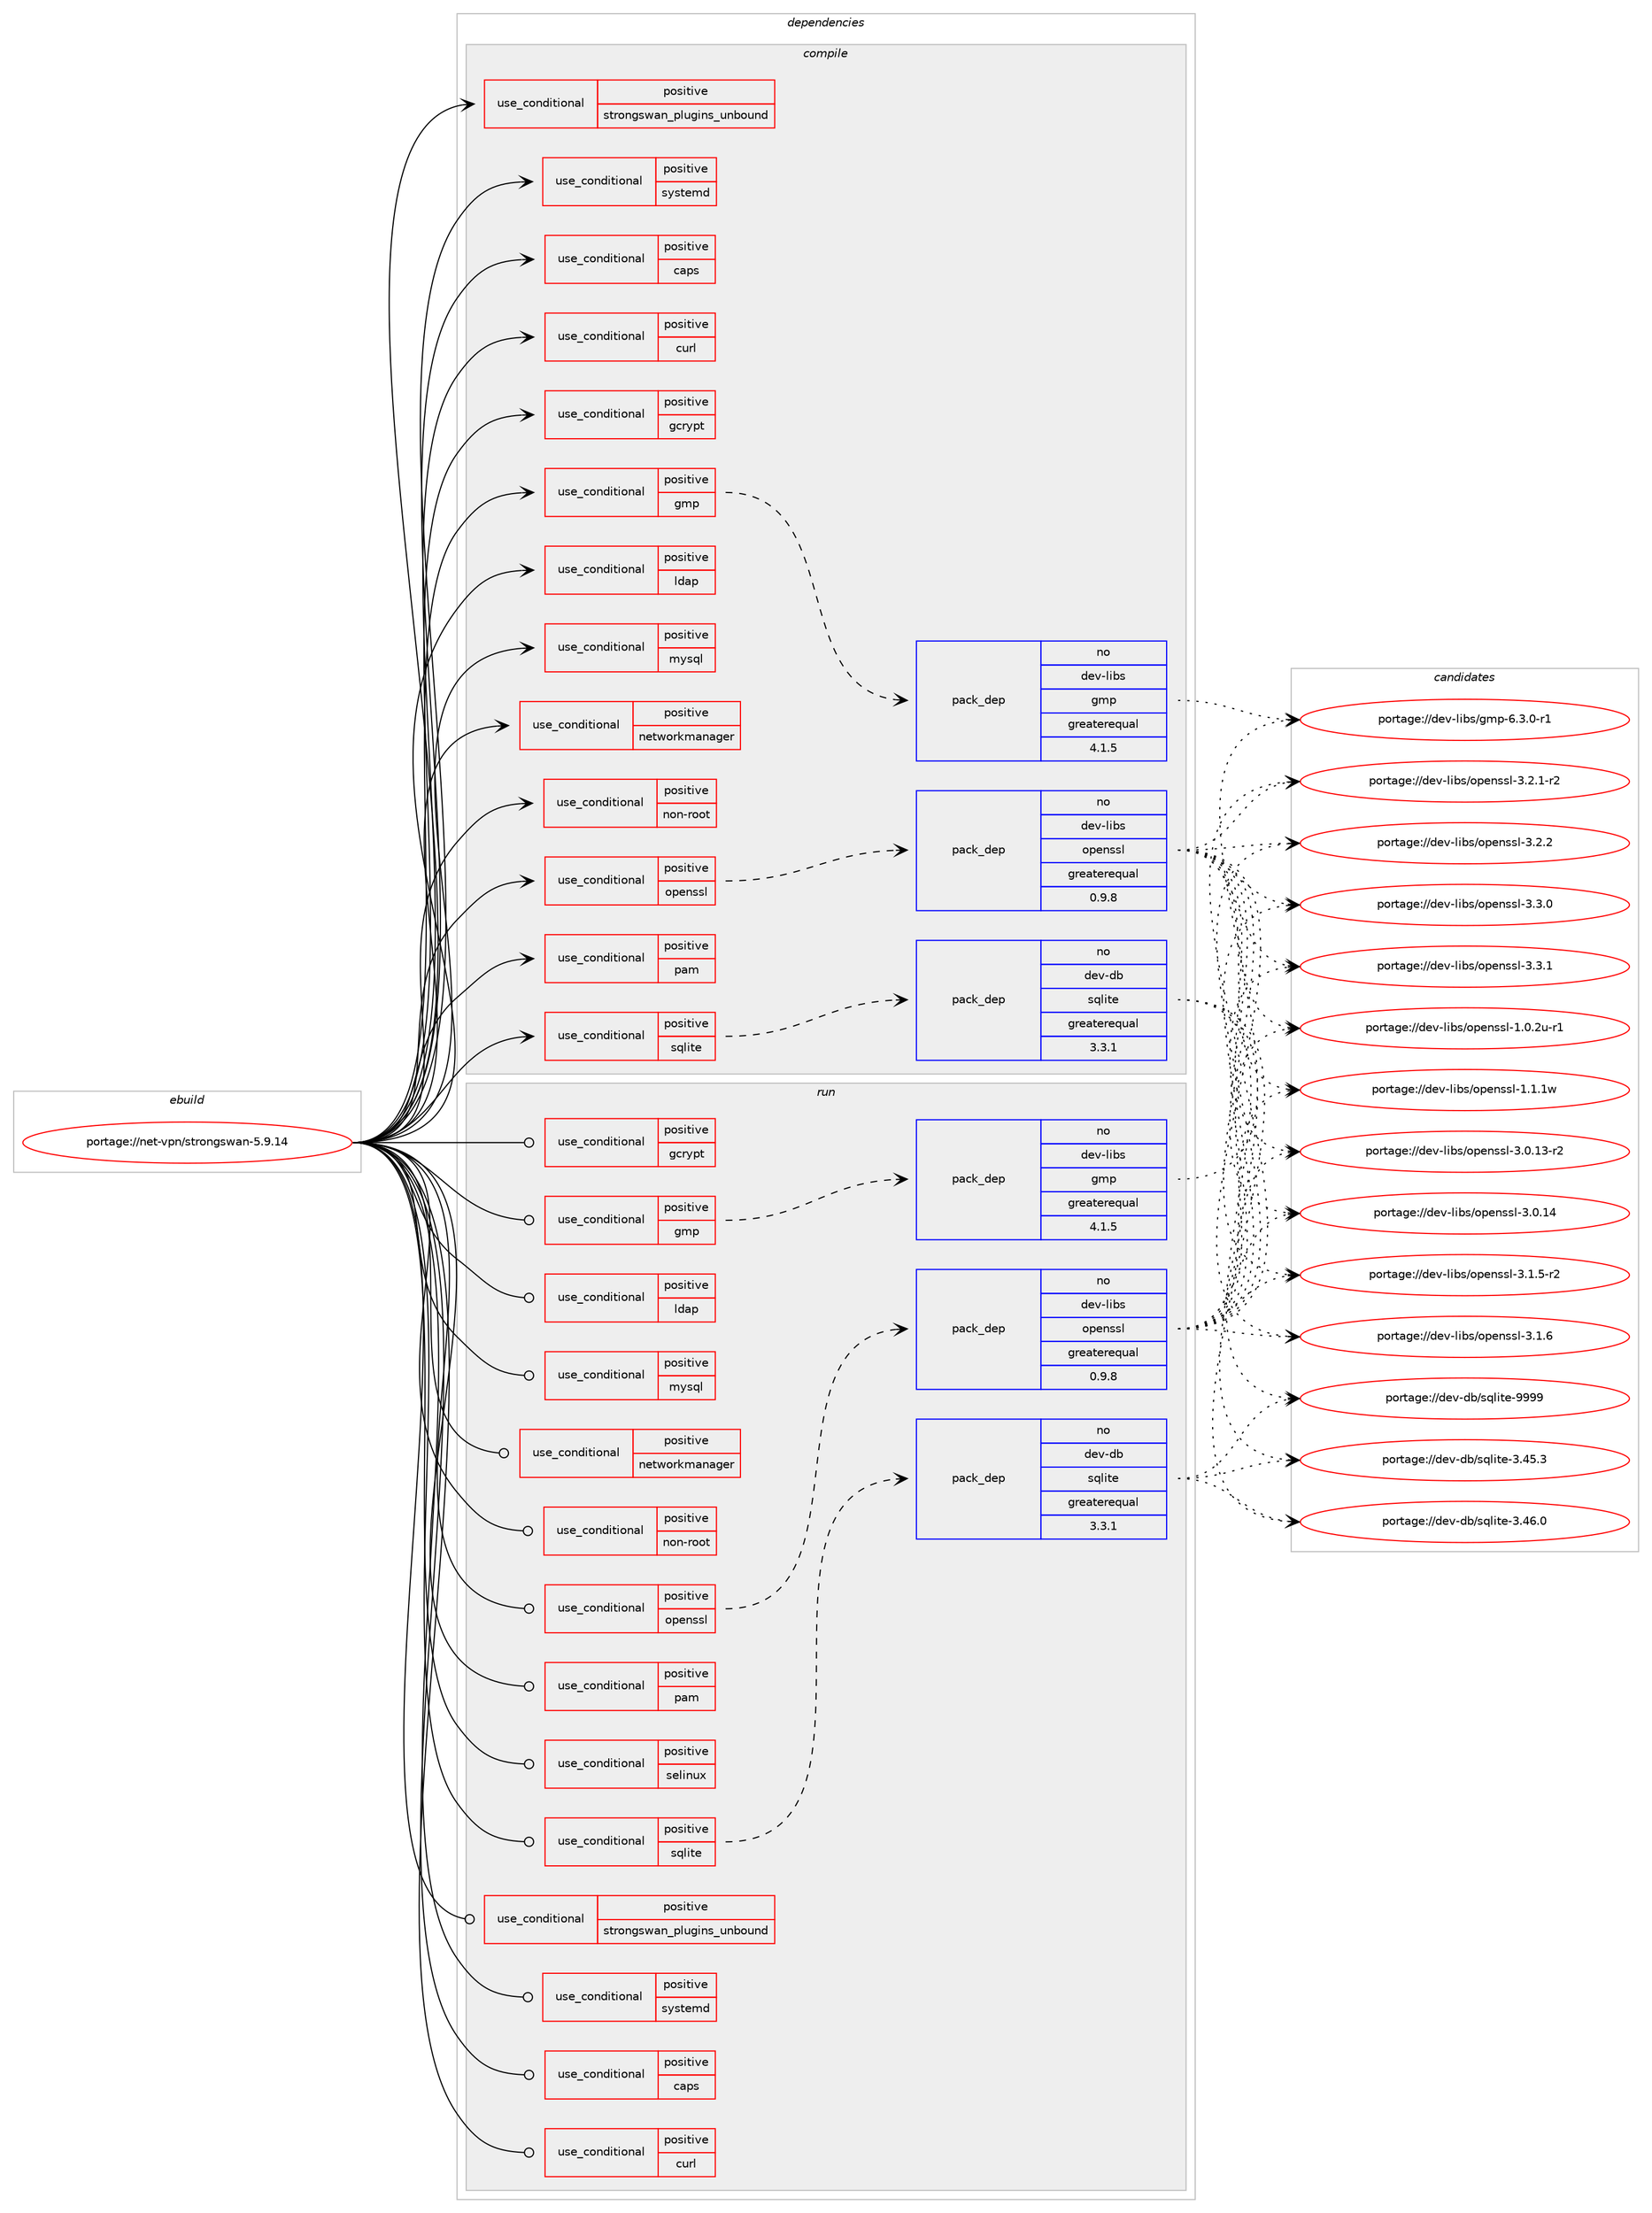 digraph prolog {

# *************
# Graph options
# *************

newrank=true;
concentrate=true;
compound=true;
graph [rankdir=LR,fontname=Helvetica,fontsize=10,ranksep=1.5];#, ranksep=2.5, nodesep=0.2];
edge  [arrowhead=vee];
node  [fontname=Helvetica,fontsize=10];

# **********
# The ebuild
# **********

subgraph cluster_leftcol {
color=gray;
rank=same;
label=<<i>ebuild</i>>;
id [label="portage://net-vpn/strongswan-5.9.14", color=red, width=4, href="../net-vpn/strongswan-5.9.14.svg"];
}

# ****************
# The dependencies
# ****************

subgraph cluster_midcol {
color=gray;
label=<<i>dependencies</i>>;
subgraph cluster_compile {
fillcolor="#eeeeee";
style=filled;
label=<<i>compile</i>>;
subgraph cond99888 {
dependency195738 [label=<<TABLE BORDER="0" CELLBORDER="1" CELLSPACING="0" CELLPADDING="4"><TR><TD ROWSPAN="3" CELLPADDING="10">use_conditional</TD></TR><TR><TD>positive</TD></TR><TR><TD>caps</TD></TR></TABLE>>, shape=none, color=red];
# *** BEGIN UNKNOWN DEPENDENCY TYPE (TODO) ***
# dependency195738 -> package_dependency(portage://net-vpn/strongswan-5.9.14,install,no,sys-libs,libcap,none,[,,],[],[])
# *** END UNKNOWN DEPENDENCY TYPE (TODO) ***

}
id:e -> dependency195738:w [weight=20,style="solid",arrowhead="vee"];
subgraph cond99889 {
dependency195739 [label=<<TABLE BORDER="0" CELLBORDER="1" CELLSPACING="0" CELLPADDING="4"><TR><TD ROWSPAN="3" CELLPADDING="10">use_conditional</TD></TR><TR><TD>positive</TD></TR><TR><TD>curl</TD></TR></TABLE>>, shape=none, color=red];
# *** BEGIN UNKNOWN DEPENDENCY TYPE (TODO) ***
# dependency195739 -> package_dependency(portage://net-vpn/strongswan-5.9.14,install,no,net-misc,curl,none,[,,],[],[])
# *** END UNKNOWN DEPENDENCY TYPE (TODO) ***

}
id:e -> dependency195739:w [weight=20,style="solid",arrowhead="vee"];
subgraph cond99890 {
dependency195740 [label=<<TABLE BORDER="0" CELLBORDER="1" CELLSPACING="0" CELLPADDING="4"><TR><TD ROWSPAN="3" CELLPADDING="10">use_conditional</TD></TR><TR><TD>positive</TD></TR><TR><TD>gcrypt</TD></TR></TABLE>>, shape=none, color=red];
# *** BEGIN UNKNOWN DEPENDENCY TYPE (TODO) ***
# dependency195740 -> package_dependency(portage://net-vpn/strongswan-5.9.14,install,no,dev-libs,libgcrypt,none,[,,],any_same_slot,[])
# *** END UNKNOWN DEPENDENCY TYPE (TODO) ***

}
id:e -> dependency195740:w [weight=20,style="solid",arrowhead="vee"];
subgraph cond99891 {
dependency195741 [label=<<TABLE BORDER="0" CELLBORDER="1" CELLSPACING="0" CELLPADDING="4"><TR><TD ROWSPAN="3" CELLPADDING="10">use_conditional</TD></TR><TR><TD>positive</TD></TR><TR><TD>gmp</TD></TR></TABLE>>, shape=none, color=red];
subgraph pack93124 {
dependency195742 [label=<<TABLE BORDER="0" CELLBORDER="1" CELLSPACING="0" CELLPADDING="4" WIDTH="220"><TR><TD ROWSPAN="6" CELLPADDING="30">pack_dep</TD></TR><TR><TD WIDTH="110">no</TD></TR><TR><TD>dev-libs</TD></TR><TR><TD>gmp</TD></TR><TR><TD>greaterequal</TD></TR><TR><TD>4.1.5</TD></TR></TABLE>>, shape=none, color=blue];
}
dependency195741:e -> dependency195742:w [weight=20,style="dashed",arrowhead="vee"];
}
id:e -> dependency195741:w [weight=20,style="solid",arrowhead="vee"];
subgraph cond99892 {
dependency195743 [label=<<TABLE BORDER="0" CELLBORDER="1" CELLSPACING="0" CELLPADDING="4"><TR><TD ROWSPAN="3" CELLPADDING="10">use_conditional</TD></TR><TR><TD>positive</TD></TR><TR><TD>ldap</TD></TR></TABLE>>, shape=none, color=red];
# *** BEGIN UNKNOWN DEPENDENCY TYPE (TODO) ***
# dependency195743 -> package_dependency(portage://net-vpn/strongswan-5.9.14,install,no,net-nds,openldap,none,[,,],any_same_slot,[])
# *** END UNKNOWN DEPENDENCY TYPE (TODO) ***

}
id:e -> dependency195743:w [weight=20,style="solid",arrowhead="vee"];
subgraph cond99893 {
dependency195744 [label=<<TABLE BORDER="0" CELLBORDER="1" CELLSPACING="0" CELLPADDING="4"><TR><TD ROWSPAN="3" CELLPADDING="10">use_conditional</TD></TR><TR><TD>positive</TD></TR><TR><TD>mysql</TD></TR></TABLE>>, shape=none, color=red];
# *** BEGIN UNKNOWN DEPENDENCY TYPE (TODO) ***
# dependency195744 -> package_dependency(portage://net-vpn/strongswan-5.9.14,install,no,dev-db,mysql-connector-c,none,[,,],any_same_slot,[])
# *** END UNKNOWN DEPENDENCY TYPE (TODO) ***

}
id:e -> dependency195744:w [weight=20,style="solid",arrowhead="vee"];
subgraph cond99894 {
dependency195745 [label=<<TABLE BORDER="0" CELLBORDER="1" CELLSPACING="0" CELLPADDING="4"><TR><TD ROWSPAN="3" CELLPADDING="10">use_conditional</TD></TR><TR><TD>positive</TD></TR><TR><TD>networkmanager</TD></TR></TABLE>>, shape=none, color=red];
# *** BEGIN UNKNOWN DEPENDENCY TYPE (TODO) ***
# dependency195745 -> package_dependency(portage://net-vpn/strongswan-5.9.14,install,no,net-misc,networkmanager,none,[,,],[],[])
# *** END UNKNOWN DEPENDENCY TYPE (TODO) ***

}
id:e -> dependency195745:w [weight=20,style="solid",arrowhead="vee"];
subgraph cond99895 {
dependency195746 [label=<<TABLE BORDER="0" CELLBORDER="1" CELLSPACING="0" CELLPADDING="4"><TR><TD ROWSPAN="3" CELLPADDING="10">use_conditional</TD></TR><TR><TD>positive</TD></TR><TR><TD>non-root</TD></TR></TABLE>>, shape=none, color=red];
# *** BEGIN UNKNOWN DEPENDENCY TYPE (TODO) ***
# dependency195746 -> package_dependency(portage://net-vpn/strongswan-5.9.14,install,no,acct-user,ipsec,none,[,,],[],[])
# *** END UNKNOWN DEPENDENCY TYPE (TODO) ***

# *** BEGIN UNKNOWN DEPENDENCY TYPE (TODO) ***
# dependency195746 -> package_dependency(portage://net-vpn/strongswan-5.9.14,install,no,acct-group,ipsec,none,[,,],[],[])
# *** END UNKNOWN DEPENDENCY TYPE (TODO) ***

}
id:e -> dependency195746:w [weight=20,style="solid",arrowhead="vee"];
subgraph cond99896 {
dependency195747 [label=<<TABLE BORDER="0" CELLBORDER="1" CELLSPACING="0" CELLPADDING="4"><TR><TD ROWSPAN="3" CELLPADDING="10">use_conditional</TD></TR><TR><TD>positive</TD></TR><TR><TD>openssl</TD></TR></TABLE>>, shape=none, color=red];
subgraph pack93125 {
dependency195748 [label=<<TABLE BORDER="0" CELLBORDER="1" CELLSPACING="0" CELLPADDING="4" WIDTH="220"><TR><TD ROWSPAN="6" CELLPADDING="30">pack_dep</TD></TR><TR><TD WIDTH="110">no</TD></TR><TR><TD>dev-libs</TD></TR><TR><TD>openssl</TD></TR><TR><TD>greaterequal</TD></TR><TR><TD>0.9.8</TD></TR></TABLE>>, shape=none, color=blue];
}
dependency195747:e -> dependency195748:w [weight=20,style="dashed",arrowhead="vee"];
}
id:e -> dependency195747:w [weight=20,style="solid",arrowhead="vee"];
subgraph cond99897 {
dependency195749 [label=<<TABLE BORDER="0" CELLBORDER="1" CELLSPACING="0" CELLPADDING="4"><TR><TD ROWSPAN="3" CELLPADDING="10">use_conditional</TD></TR><TR><TD>positive</TD></TR><TR><TD>pam</TD></TR></TABLE>>, shape=none, color=red];
# *** BEGIN UNKNOWN DEPENDENCY TYPE (TODO) ***
# dependency195749 -> package_dependency(portage://net-vpn/strongswan-5.9.14,install,no,sys-libs,pam,none,[,,],[],[])
# *** END UNKNOWN DEPENDENCY TYPE (TODO) ***

}
id:e -> dependency195749:w [weight=20,style="solid",arrowhead="vee"];
subgraph cond99898 {
dependency195750 [label=<<TABLE BORDER="0" CELLBORDER="1" CELLSPACING="0" CELLPADDING="4"><TR><TD ROWSPAN="3" CELLPADDING="10">use_conditional</TD></TR><TR><TD>positive</TD></TR><TR><TD>sqlite</TD></TR></TABLE>>, shape=none, color=red];
subgraph pack93126 {
dependency195751 [label=<<TABLE BORDER="0" CELLBORDER="1" CELLSPACING="0" CELLPADDING="4" WIDTH="220"><TR><TD ROWSPAN="6" CELLPADDING="30">pack_dep</TD></TR><TR><TD WIDTH="110">no</TD></TR><TR><TD>dev-db</TD></TR><TR><TD>sqlite</TD></TR><TR><TD>greaterequal</TD></TR><TR><TD>3.3.1</TD></TR></TABLE>>, shape=none, color=blue];
}
dependency195750:e -> dependency195751:w [weight=20,style="dashed",arrowhead="vee"];
}
id:e -> dependency195750:w [weight=20,style="solid",arrowhead="vee"];
subgraph cond99899 {
dependency195752 [label=<<TABLE BORDER="0" CELLBORDER="1" CELLSPACING="0" CELLPADDING="4"><TR><TD ROWSPAN="3" CELLPADDING="10">use_conditional</TD></TR><TR><TD>positive</TD></TR><TR><TD>strongswan_plugins_unbound</TD></TR></TABLE>>, shape=none, color=red];
# *** BEGIN UNKNOWN DEPENDENCY TYPE (TODO) ***
# dependency195752 -> package_dependency(portage://net-vpn/strongswan-5.9.14,install,no,net-dns,unbound,none,[,,],any_same_slot,[])
# *** END UNKNOWN DEPENDENCY TYPE (TODO) ***

# *** BEGIN UNKNOWN DEPENDENCY TYPE (TODO) ***
# dependency195752 -> package_dependency(portage://net-vpn/strongswan-5.9.14,install,no,net-libs,ldns,none,[,,],any_same_slot,[])
# *** END UNKNOWN DEPENDENCY TYPE (TODO) ***

}
id:e -> dependency195752:w [weight=20,style="solid",arrowhead="vee"];
subgraph cond99900 {
dependency195753 [label=<<TABLE BORDER="0" CELLBORDER="1" CELLSPACING="0" CELLPADDING="4"><TR><TD ROWSPAN="3" CELLPADDING="10">use_conditional</TD></TR><TR><TD>positive</TD></TR><TR><TD>systemd</TD></TR></TABLE>>, shape=none, color=red];
# *** BEGIN UNKNOWN DEPENDENCY TYPE (TODO) ***
# dependency195753 -> package_dependency(portage://net-vpn/strongswan-5.9.14,install,no,sys-apps,systemd,none,[,,],[],[])
# *** END UNKNOWN DEPENDENCY TYPE (TODO) ***

}
id:e -> dependency195753:w [weight=20,style="solid",arrowhead="vee"];
# *** BEGIN UNKNOWN DEPENDENCY TYPE (TODO) ***
# id -> package_dependency(portage://net-vpn/strongswan-5.9.14,install,no,dev-libs,glib,none,[,,],[slot(2)],[])
# *** END UNKNOWN DEPENDENCY TYPE (TODO) ***

# *** BEGIN UNKNOWN DEPENDENCY TYPE (TODO) ***
# id -> package_dependency(portage://net-vpn/strongswan-5.9.14,install,no,sys-kernel,linux-headers,none,[,,],[],[])
# *** END UNKNOWN DEPENDENCY TYPE (TODO) ***

# *** BEGIN UNKNOWN DEPENDENCY TYPE (TODO) ***
# id -> package_dependency(portage://net-vpn/strongswan-5.9.14,install,no,virtual,linux-sources,none,[,,],[],[])
# *** END UNKNOWN DEPENDENCY TYPE (TODO) ***

}
subgraph cluster_compileandrun {
fillcolor="#eeeeee";
style=filled;
label=<<i>compile and run</i>>;
}
subgraph cluster_run {
fillcolor="#eeeeee";
style=filled;
label=<<i>run</i>>;
subgraph cond99901 {
dependency195754 [label=<<TABLE BORDER="0" CELLBORDER="1" CELLSPACING="0" CELLPADDING="4"><TR><TD ROWSPAN="3" CELLPADDING="10">use_conditional</TD></TR><TR><TD>positive</TD></TR><TR><TD>caps</TD></TR></TABLE>>, shape=none, color=red];
# *** BEGIN UNKNOWN DEPENDENCY TYPE (TODO) ***
# dependency195754 -> package_dependency(portage://net-vpn/strongswan-5.9.14,run,no,sys-libs,libcap,none,[,,],[],[])
# *** END UNKNOWN DEPENDENCY TYPE (TODO) ***

}
id:e -> dependency195754:w [weight=20,style="solid",arrowhead="odot"];
subgraph cond99902 {
dependency195755 [label=<<TABLE BORDER="0" CELLBORDER="1" CELLSPACING="0" CELLPADDING="4"><TR><TD ROWSPAN="3" CELLPADDING="10">use_conditional</TD></TR><TR><TD>positive</TD></TR><TR><TD>curl</TD></TR></TABLE>>, shape=none, color=red];
# *** BEGIN UNKNOWN DEPENDENCY TYPE (TODO) ***
# dependency195755 -> package_dependency(portage://net-vpn/strongswan-5.9.14,run,no,net-misc,curl,none,[,,],[],[])
# *** END UNKNOWN DEPENDENCY TYPE (TODO) ***

}
id:e -> dependency195755:w [weight=20,style="solid",arrowhead="odot"];
subgraph cond99903 {
dependency195756 [label=<<TABLE BORDER="0" CELLBORDER="1" CELLSPACING="0" CELLPADDING="4"><TR><TD ROWSPAN="3" CELLPADDING="10">use_conditional</TD></TR><TR><TD>positive</TD></TR><TR><TD>gcrypt</TD></TR></TABLE>>, shape=none, color=red];
# *** BEGIN UNKNOWN DEPENDENCY TYPE (TODO) ***
# dependency195756 -> package_dependency(portage://net-vpn/strongswan-5.9.14,run,no,dev-libs,libgcrypt,none,[,,],any_same_slot,[])
# *** END UNKNOWN DEPENDENCY TYPE (TODO) ***

}
id:e -> dependency195756:w [weight=20,style="solid",arrowhead="odot"];
subgraph cond99904 {
dependency195757 [label=<<TABLE BORDER="0" CELLBORDER="1" CELLSPACING="0" CELLPADDING="4"><TR><TD ROWSPAN="3" CELLPADDING="10">use_conditional</TD></TR><TR><TD>positive</TD></TR><TR><TD>gmp</TD></TR></TABLE>>, shape=none, color=red];
subgraph pack93127 {
dependency195758 [label=<<TABLE BORDER="0" CELLBORDER="1" CELLSPACING="0" CELLPADDING="4" WIDTH="220"><TR><TD ROWSPAN="6" CELLPADDING="30">pack_dep</TD></TR><TR><TD WIDTH="110">no</TD></TR><TR><TD>dev-libs</TD></TR><TR><TD>gmp</TD></TR><TR><TD>greaterequal</TD></TR><TR><TD>4.1.5</TD></TR></TABLE>>, shape=none, color=blue];
}
dependency195757:e -> dependency195758:w [weight=20,style="dashed",arrowhead="vee"];
}
id:e -> dependency195757:w [weight=20,style="solid",arrowhead="odot"];
subgraph cond99905 {
dependency195759 [label=<<TABLE BORDER="0" CELLBORDER="1" CELLSPACING="0" CELLPADDING="4"><TR><TD ROWSPAN="3" CELLPADDING="10">use_conditional</TD></TR><TR><TD>positive</TD></TR><TR><TD>ldap</TD></TR></TABLE>>, shape=none, color=red];
# *** BEGIN UNKNOWN DEPENDENCY TYPE (TODO) ***
# dependency195759 -> package_dependency(portage://net-vpn/strongswan-5.9.14,run,no,net-nds,openldap,none,[,,],any_same_slot,[])
# *** END UNKNOWN DEPENDENCY TYPE (TODO) ***

}
id:e -> dependency195759:w [weight=20,style="solid",arrowhead="odot"];
subgraph cond99906 {
dependency195760 [label=<<TABLE BORDER="0" CELLBORDER="1" CELLSPACING="0" CELLPADDING="4"><TR><TD ROWSPAN="3" CELLPADDING="10">use_conditional</TD></TR><TR><TD>positive</TD></TR><TR><TD>mysql</TD></TR></TABLE>>, shape=none, color=red];
# *** BEGIN UNKNOWN DEPENDENCY TYPE (TODO) ***
# dependency195760 -> package_dependency(portage://net-vpn/strongswan-5.9.14,run,no,dev-db,mysql-connector-c,none,[,,],any_same_slot,[])
# *** END UNKNOWN DEPENDENCY TYPE (TODO) ***

}
id:e -> dependency195760:w [weight=20,style="solid",arrowhead="odot"];
subgraph cond99907 {
dependency195761 [label=<<TABLE BORDER="0" CELLBORDER="1" CELLSPACING="0" CELLPADDING="4"><TR><TD ROWSPAN="3" CELLPADDING="10">use_conditional</TD></TR><TR><TD>positive</TD></TR><TR><TD>networkmanager</TD></TR></TABLE>>, shape=none, color=red];
# *** BEGIN UNKNOWN DEPENDENCY TYPE (TODO) ***
# dependency195761 -> package_dependency(portage://net-vpn/strongswan-5.9.14,run,no,net-misc,networkmanager,none,[,,],[],[])
# *** END UNKNOWN DEPENDENCY TYPE (TODO) ***

}
id:e -> dependency195761:w [weight=20,style="solid",arrowhead="odot"];
subgraph cond99908 {
dependency195762 [label=<<TABLE BORDER="0" CELLBORDER="1" CELLSPACING="0" CELLPADDING="4"><TR><TD ROWSPAN="3" CELLPADDING="10">use_conditional</TD></TR><TR><TD>positive</TD></TR><TR><TD>non-root</TD></TR></TABLE>>, shape=none, color=red];
# *** BEGIN UNKNOWN DEPENDENCY TYPE (TODO) ***
# dependency195762 -> package_dependency(portage://net-vpn/strongswan-5.9.14,run,no,acct-user,ipsec,none,[,,],[],[])
# *** END UNKNOWN DEPENDENCY TYPE (TODO) ***

# *** BEGIN UNKNOWN DEPENDENCY TYPE (TODO) ***
# dependency195762 -> package_dependency(portage://net-vpn/strongswan-5.9.14,run,no,acct-group,ipsec,none,[,,],[],[])
# *** END UNKNOWN DEPENDENCY TYPE (TODO) ***

}
id:e -> dependency195762:w [weight=20,style="solid",arrowhead="odot"];
subgraph cond99909 {
dependency195763 [label=<<TABLE BORDER="0" CELLBORDER="1" CELLSPACING="0" CELLPADDING="4"><TR><TD ROWSPAN="3" CELLPADDING="10">use_conditional</TD></TR><TR><TD>positive</TD></TR><TR><TD>openssl</TD></TR></TABLE>>, shape=none, color=red];
subgraph pack93128 {
dependency195764 [label=<<TABLE BORDER="0" CELLBORDER="1" CELLSPACING="0" CELLPADDING="4" WIDTH="220"><TR><TD ROWSPAN="6" CELLPADDING="30">pack_dep</TD></TR><TR><TD WIDTH="110">no</TD></TR><TR><TD>dev-libs</TD></TR><TR><TD>openssl</TD></TR><TR><TD>greaterequal</TD></TR><TR><TD>0.9.8</TD></TR></TABLE>>, shape=none, color=blue];
}
dependency195763:e -> dependency195764:w [weight=20,style="dashed",arrowhead="vee"];
}
id:e -> dependency195763:w [weight=20,style="solid",arrowhead="odot"];
subgraph cond99910 {
dependency195765 [label=<<TABLE BORDER="0" CELLBORDER="1" CELLSPACING="0" CELLPADDING="4"><TR><TD ROWSPAN="3" CELLPADDING="10">use_conditional</TD></TR><TR><TD>positive</TD></TR><TR><TD>pam</TD></TR></TABLE>>, shape=none, color=red];
# *** BEGIN UNKNOWN DEPENDENCY TYPE (TODO) ***
# dependency195765 -> package_dependency(portage://net-vpn/strongswan-5.9.14,run,no,sys-libs,pam,none,[,,],[],[])
# *** END UNKNOWN DEPENDENCY TYPE (TODO) ***

}
id:e -> dependency195765:w [weight=20,style="solid",arrowhead="odot"];
subgraph cond99911 {
dependency195766 [label=<<TABLE BORDER="0" CELLBORDER="1" CELLSPACING="0" CELLPADDING="4"><TR><TD ROWSPAN="3" CELLPADDING="10">use_conditional</TD></TR><TR><TD>positive</TD></TR><TR><TD>selinux</TD></TR></TABLE>>, shape=none, color=red];
# *** BEGIN UNKNOWN DEPENDENCY TYPE (TODO) ***
# dependency195766 -> package_dependency(portage://net-vpn/strongswan-5.9.14,run,no,sec-policy,selinux-ipsec,none,[,,],[],[])
# *** END UNKNOWN DEPENDENCY TYPE (TODO) ***

}
id:e -> dependency195766:w [weight=20,style="solid",arrowhead="odot"];
subgraph cond99912 {
dependency195767 [label=<<TABLE BORDER="0" CELLBORDER="1" CELLSPACING="0" CELLPADDING="4"><TR><TD ROWSPAN="3" CELLPADDING="10">use_conditional</TD></TR><TR><TD>positive</TD></TR><TR><TD>sqlite</TD></TR></TABLE>>, shape=none, color=red];
subgraph pack93129 {
dependency195768 [label=<<TABLE BORDER="0" CELLBORDER="1" CELLSPACING="0" CELLPADDING="4" WIDTH="220"><TR><TD ROWSPAN="6" CELLPADDING="30">pack_dep</TD></TR><TR><TD WIDTH="110">no</TD></TR><TR><TD>dev-db</TD></TR><TR><TD>sqlite</TD></TR><TR><TD>greaterequal</TD></TR><TR><TD>3.3.1</TD></TR></TABLE>>, shape=none, color=blue];
}
dependency195767:e -> dependency195768:w [weight=20,style="dashed",arrowhead="vee"];
}
id:e -> dependency195767:w [weight=20,style="solid",arrowhead="odot"];
subgraph cond99913 {
dependency195769 [label=<<TABLE BORDER="0" CELLBORDER="1" CELLSPACING="0" CELLPADDING="4"><TR><TD ROWSPAN="3" CELLPADDING="10">use_conditional</TD></TR><TR><TD>positive</TD></TR><TR><TD>strongswan_plugins_unbound</TD></TR></TABLE>>, shape=none, color=red];
# *** BEGIN UNKNOWN DEPENDENCY TYPE (TODO) ***
# dependency195769 -> package_dependency(portage://net-vpn/strongswan-5.9.14,run,no,net-dns,unbound,none,[,,],any_same_slot,[])
# *** END UNKNOWN DEPENDENCY TYPE (TODO) ***

# *** BEGIN UNKNOWN DEPENDENCY TYPE (TODO) ***
# dependency195769 -> package_dependency(portage://net-vpn/strongswan-5.9.14,run,no,net-libs,ldns,none,[,,],any_same_slot,[])
# *** END UNKNOWN DEPENDENCY TYPE (TODO) ***

}
id:e -> dependency195769:w [weight=20,style="solid",arrowhead="odot"];
subgraph cond99914 {
dependency195770 [label=<<TABLE BORDER="0" CELLBORDER="1" CELLSPACING="0" CELLPADDING="4"><TR><TD ROWSPAN="3" CELLPADDING="10">use_conditional</TD></TR><TR><TD>positive</TD></TR><TR><TD>systemd</TD></TR></TABLE>>, shape=none, color=red];
# *** BEGIN UNKNOWN DEPENDENCY TYPE (TODO) ***
# dependency195770 -> package_dependency(portage://net-vpn/strongswan-5.9.14,run,no,sys-apps,systemd,none,[,,],[],[])
# *** END UNKNOWN DEPENDENCY TYPE (TODO) ***

}
id:e -> dependency195770:w [weight=20,style="solid",arrowhead="odot"];
# *** BEGIN UNKNOWN DEPENDENCY TYPE (TODO) ***
# id -> package_dependency(portage://net-vpn/strongswan-5.9.14,run,no,dev-libs,glib,none,[,,],[slot(2)],[])
# *** END UNKNOWN DEPENDENCY TYPE (TODO) ***

# *** BEGIN UNKNOWN DEPENDENCY TYPE (TODO) ***
# id -> package_dependency(portage://net-vpn/strongswan-5.9.14,run,no,sys-apps,iproute2,none,[,,],[],[])
# *** END UNKNOWN DEPENDENCY TYPE (TODO) ***

# *** BEGIN UNKNOWN DEPENDENCY TYPE (TODO) ***
# id -> package_dependency(portage://net-vpn/strongswan-5.9.14,run,no,virtual,logger,none,[,,],[],[])
# *** END UNKNOWN DEPENDENCY TYPE (TODO) ***

# *** BEGIN UNKNOWN DEPENDENCY TYPE (TODO) ***
# id -> package_dependency(portage://net-vpn/strongswan-5.9.14,run,weak,net-vpn,libreswan,none,[,,],[],[])
# *** END UNKNOWN DEPENDENCY TYPE (TODO) ***

}
}

# **************
# The candidates
# **************

subgraph cluster_choices {
rank=same;
color=gray;
label=<<i>candidates</i>>;

subgraph choice93124 {
color=black;
nodesep=1;
choice1001011184510810598115471031091124554465146484511449 [label="portage://dev-libs/gmp-6.3.0-r1", color=red, width=4,href="../dev-libs/gmp-6.3.0-r1.svg"];
dependency195742:e -> choice1001011184510810598115471031091124554465146484511449:w [style=dotted,weight="100"];
}
subgraph choice93125 {
color=black;
nodesep=1;
choice1001011184510810598115471111121011101151151084549464846501174511449 [label="portage://dev-libs/openssl-1.0.2u-r1", color=red, width=4,href="../dev-libs/openssl-1.0.2u-r1.svg"];
choice100101118451081059811547111112101110115115108454946494649119 [label="portage://dev-libs/openssl-1.1.1w", color=red, width=4,href="../dev-libs/openssl-1.1.1w.svg"];
choice100101118451081059811547111112101110115115108455146484649514511450 [label="portage://dev-libs/openssl-3.0.13-r2", color=red, width=4,href="../dev-libs/openssl-3.0.13-r2.svg"];
choice10010111845108105981154711111210111011511510845514648464952 [label="portage://dev-libs/openssl-3.0.14", color=red, width=4,href="../dev-libs/openssl-3.0.14.svg"];
choice1001011184510810598115471111121011101151151084551464946534511450 [label="portage://dev-libs/openssl-3.1.5-r2", color=red, width=4,href="../dev-libs/openssl-3.1.5-r2.svg"];
choice100101118451081059811547111112101110115115108455146494654 [label="portage://dev-libs/openssl-3.1.6", color=red, width=4,href="../dev-libs/openssl-3.1.6.svg"];
choice1001011184510810598115471111121011101151151084551465046494511450 [label="portage://dev-libs/openssl-3.2.1-r2", color=red, width=4,href="../dev-libs/openssl-3.2.1-r2.svg"];
choice100101118451081059811547111112101110115115108455146504650 [label="portage://dev-libs/openssl-3.2.2", color=red, width=4,href="../dev-libs/openssl-3.2.2.svg"];
choice100101118451081059811547111112101110115115108455146514648 [label="portage://dev-libs/openssl-3.3.0", color=red, width=4,href="../dev-libs/openssl-3.3.0.svg"];
choice100101118451081059811547111112101110115115108455146514649 [label="portage://dev-libs/openssl-3.3.1", color=red, width=4,href="../dev-libs/openssl-3.3.1.svg"];
dependency195748:e -> choice1001011184510810598115471111121011101151151084549464846501174511449:w [style=dotted,weight="100"];
dependency195748:e -> choice100101118451081059811547111112101110115115108454946494649119:w [style=dotted,weight="100"];
dependency195748:e -> choice100101118451081059811547111112101110115115108455146484649514511450:w [style=dotted,weight="100"];
dependency195748:e -> choice10010111845108105981154711111210111011511510845514648464952:w [style=dotted,weight="100"];
dependency195748:e -> choice1001011184510810598115471111121011101151151084551464946534511450:w [style=dotted,weight="100"];
dependency195748:e -> choice100101118451081059811547111112101110115115108455146494654:w [style=dotted,weight="100"];
dependency195748:e -> choice1001011184510810598115471111121011101151151084551465046494511450:w [style=dotted,weight="100"];
dependency195748:e -> choice100101118451081059811547111112101110115115108455146504650:w [style=dotted,weight="100"];
dependency195748:e -> choice100101118451081059811547111112101110115115108455146514648:w [style=dotted,weight="100"];
dependency195748:e -> choice100101118451081059811547111112101110115115108455146514649:w [style=dotted,weight="100"];
}
subgraph choice93126 {
color=black;
nodesep=1;
choice10010111845100984711511310810511610145514652534651 [label="portage://dev-db/sqlite-3.45.3", color=red, width=4,href="../dev-db/sqlite-3.45.3.svg"];
choice10010111845100984711511310810511610145514652544648 [label="portage://dev-db/sqlite-3.46.0", color=red, width=4,href="../dev-db/sqlite-3.46.0.svg"];
choice1001011184510098471151131081051161014557575757 [label="portage://dev-db/sqlite-9999", color=red, width=4,href="../dev-db/sqlite-9999.svg"];
dependency195751:e -> choice10010111845100984711511310810511610145514652534651:w [style=dotted,weight="100"];
dependency195751:e -> choice10010111845100984711511310810511610145514652544648:w [style=dotted,weight="100"];
dependency195751:e -> choice1001011184510098471151131081051161014557575757:w [style=dotted,weight="100"];
}
subgraph choice93127 {
color=black;
nodesep=1;
choice1001011184510810598115471031091124554465146484511449 [label="portage://dev-libs/gmp-6.3.0-r1", color=red, width=4,href="../dev-libs/gmp-6.3.0-r1.svg"];
dependency195758:e -> choice1001011184510810598115471031091124554465146484511449:w [style=dotted,weight="100"];
}
subgraph choice93128 {
color=black;
nodesep=1;
choice1001011184510810598115471111121011101151151084549464846501174511449 [label="portage://dev-libs/openssl-1.0.2u-r1", color=red, width=4,href="../dev-libs/openssl-1.0.2u-r1.svg"];
choice100101118451081059811547111112101110115115108454946494649119 [label="portage://dev-libs/openssl-1.1.1w", color=red, width=4,href="../dev-libs/openssl-1.1.1w.svg"];
choice100101118451081059811547111112101110115115108455146484649514511450 [label="portage://dev-libs/openssl-3.0.13-r2", color=red, width=4,href="../dev-libs/openssl-3.0.13-r2.svg"];
choice10010111845108105981154711111210111011511510845514648464952 [label="portage://dev-libs/openssl-3.0.14", color=red, width=4,href="../dev-libs/openssl-3.0.14.svg"];
choice1001011184510810598115471111121011101151151084551464946534511450 [label="portage://dev-libs/openssl-3.1.5-r2", color=red, width=4,href="../dev-libs/openssl-3.1.5-r2.svg"];
choice100101118451081059811547111112101110115115108455146494654 [label="portage://dev-libs/openssl-3.1.6", color=red, width=4,href="../dev-libs/openssl-3.1.6.svg"];
choice1001011184510810598115471111121011101151151084551465046494511450 [label="portage://dev-libs/openssl-3.2.1-r2", color=red, width=4,href="../dev-libs/openssl-3.2.1-r2.svg"];
choice100101118451081059811547111112101110115115108455146504650 [label="portage://dev-libs/openssl-3.2.2", color=red, width=4,href="../dev-libs/openssl-3.2.2.svg"];
choice100101118451081059811547111112101110115115108455146514648 [label="portage://dev-libs/openssl-3.3.0", color=red, width=4,href="../dev-libs/openssl-3.3.0.svg"];
choice100101118451081059811547111112101110115115108455146514649 [label="portage://dev-libs/openssl-3.3.1", color=red, width=4,href="../dev-libs/openssl-3.3.1.svg"];
dependency195764:e -> choice1001011184510810598115471111121011101151151084549464846501174511449:w [style=dotted,weight="100"];
dependency195764:e -> choice100101118451081059811547111112101110115115108454946494649119:w [style=dotted,weight="100"];
dependency195764:e -> choice100101118451081059811547111112101110115115108455146484649514511450:w [style=dotted,weight="100"];
dependency195764:e -> choice10010111845108105981154711111210111011511510845514648464952:w [style=dotted,weight="100"];
dependency195764:e -> choice1001011184510810598115471111121011101151151084551464946534511450:w [style=dotted,weight="100"];
dependency195764:e -> choice100101118451081059811547111112101110115115108455146494654:w [style=dotted,weight="100"];
dependency195764:e -> choice1001011184510810598115471111121011101151151084551465046494511450:w [style=dotted,weight="100"];
dependency195764:e -> choice100101118451081059811547111112101110115115108455146504650:w [style=dotted,weight="100"];
dependency195764:e -> choice100101118451081059811547111112101110115115108455146514648:w [style=dotted,weight="100"];
dependency195764:e -> choice100101118451081059811547111112101110115115108455146514649:w [style=dotted,weight="100"];
}
subgraph choice93129 {
color=black;
nodesep=1;
choice10010111845100984711511310810511610145514652534651 [label="portage://dev-db/sqlite-3.45.3", color=red, width=4,href="../dev-db/sqlite-3.45.3.svg"];
choice10010111845100984711511310810511610145514652544648 [label="portage://dev-db/sqlite-3.46.0", color=red, width=4,href="../dev-db/sqlite-3.46.0.svg"];
choice1001011184510098471151131081051161014557575757 [label="portage://dev-db/sqlite-9999", color=red, width=4,href="../dev-db/sqlite-9999.svg"];
dependency195768:e -> choice10010111845100984711511310810511610145514652534651:w [style=dotted,weight="100"];
dependency195768:e -> choice10010111845100984711511310810511610145514652544648:w [style=dotted,weight="100"];
dependency195768:e -> choice1001011184510098471151131081051161014557575757:w [style=dotted,weight="100"];
}
}

}
